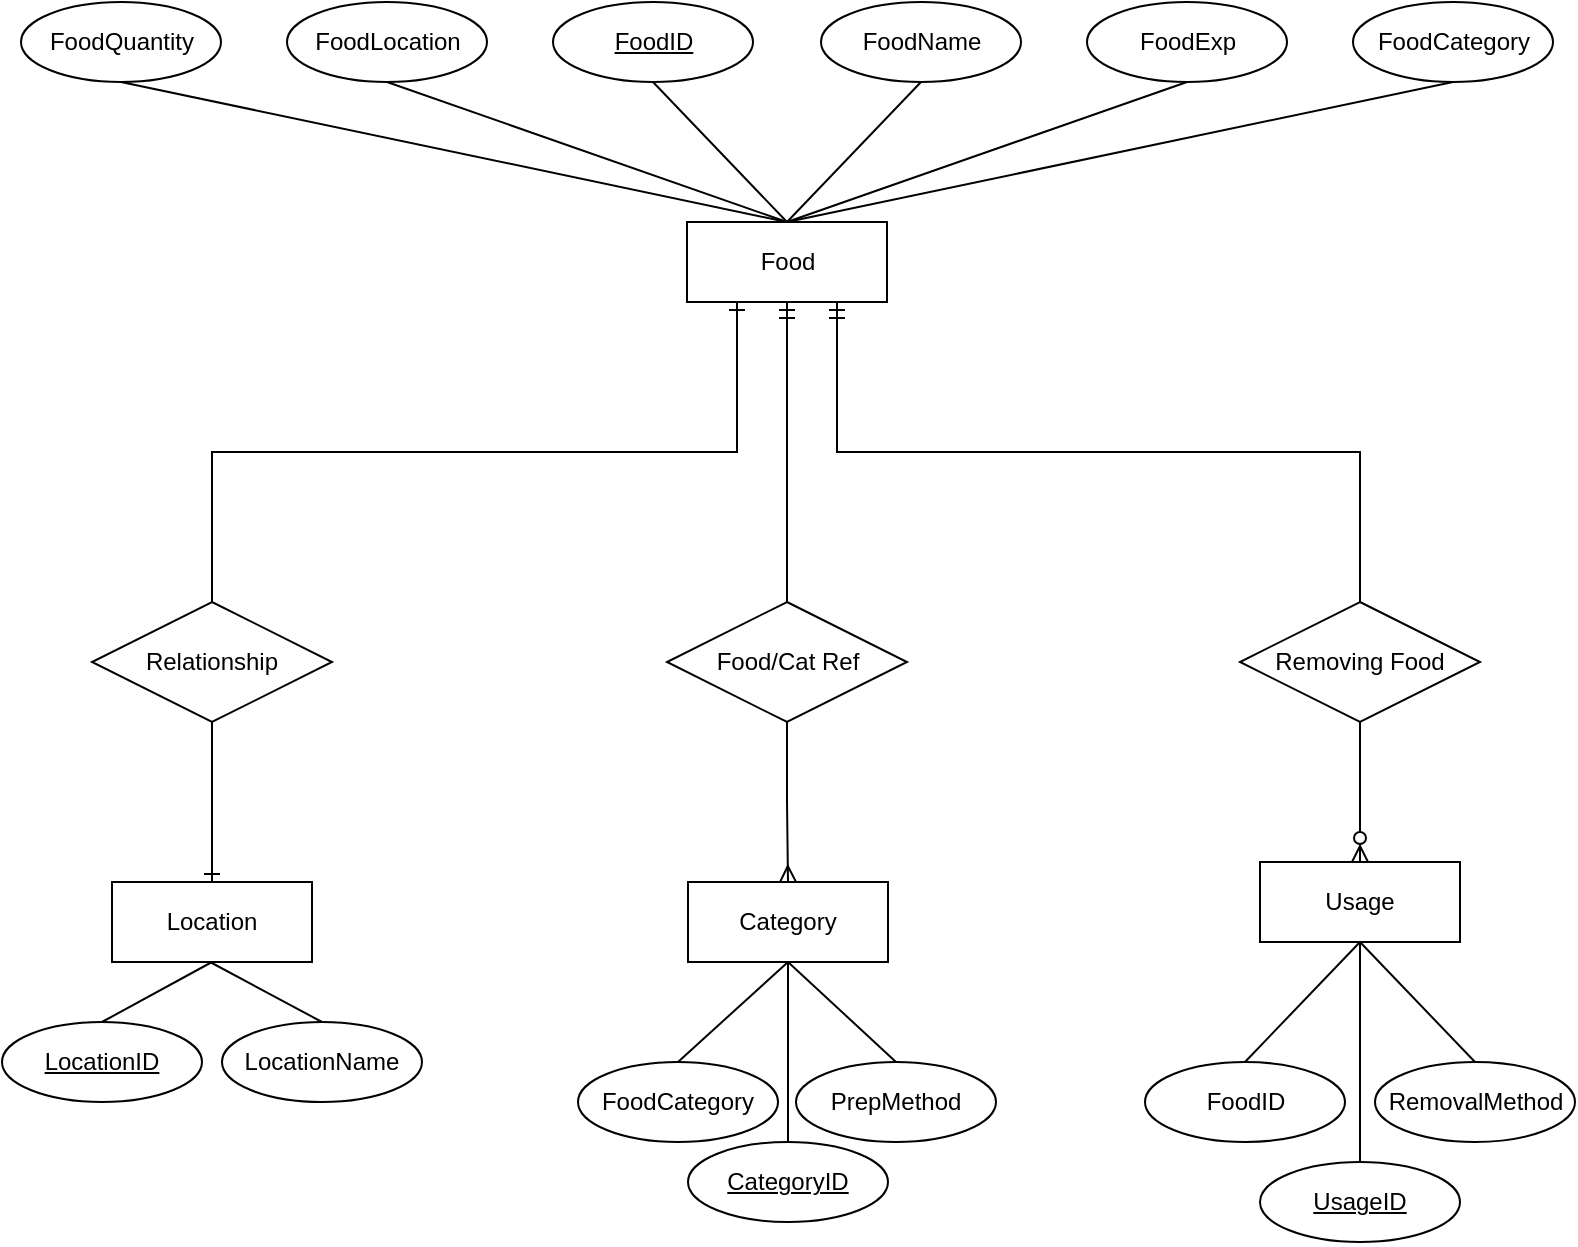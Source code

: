 <mxfile version="21.2.9" type="onedrive">
  <diagram id="R2lEEEUBdFMjLlhIrx00" name="Page-1">
    <mxGraphModel dx="1122" dy="725" grid="1" gridSize="10" guides="1" tooltips="1" connect="1" arrows="1" fold="1" page="1" pageScale="1" pageWidth="850" pageHeight="1100" math="0" shadow="0" extFonts="Permanent Marker^https://fonts.googleapis.com/css?family=Permanent+Marker">
      <root>
        <mxCell id="0" />
        <mxCell id="1" parent="0" />
        <mxCell id="KtDuC_H_nBhKlsHV4GcM-16" style="rounded=0;orthogonalLoop=1;jettySize=auto;html=1;exitX=0.5;exitY=0;exitDx=0;exitDy=0;entryX=0.5;entryY=1;entryDx=0;entryDy=0;endArrow=none;endFill=0;" parent="1" source="KtDuC_H_nBhKlsHV4GcM-1" target="KtDuC_H_nBhKlsHV4GcM-6" edge="1">
          <mxGeometry relative="1" as="geometry" />
        </mxCell>
        <mxCell id="KtDuC_H_nBhKlsHV4GcM-17" style="rounded=0;orthogonalLoop=1;jettySize=auto;html=1;exitX=0.5;exitY=0;exitDx=0;exitDy=0;entryX=0.5;entryY=1;entryDx=0;entryDy=0;endArrow=none;endFill=0;" parent="1" source="KtDuC_H_nBhKlsHV4GcM-1" target="KtDuC_H_nBhKlsHV4GcM-5" edge="1">
          <mxGeometry relative="1" as="geometry" />
        </mxCell>
        <mxCell id="KtDuC_H_nBhKlsHV4GcM-18" style="rounded=0;orthogonalLoop=1;jettySize=auto;html=1;exitX=0.5;exitY=0;exitDx=0;exitDy=0;entryX=0.5;entryY=1;entryDx=0;entryDy=0;endArrow=none;endFill=0;" parent="1" source="KtDuC_H_nBhKlsHV4GcM-1" target="KtDuC_H_nBhKlsHV4GcM-8" edge="1">
          <mxGeometry relative="1" as="geometry" />
        </mxCell>
        <mxCell id="KtDuC_H_nBhKlsHV4GcM-19" style="rounded=0;orthogonalLoop=1;jettySize=auto;html=1;exitX=0.5;exitY=0;exitDx=0;exitDy=0;entryX=0.5;entryY=1;entryDx=0;entryDy=0;endArrow=none;endFill=0;" parent="1" source="KtDuC_H_nBhKlsHV4GcM-1" target="9ZZZTJIZWkx0l0dEXj2N-21" edge="1">
          <mxGeometry relative="1" as="geometry">
            <mxPoint x="337.5" y="160" as="targetPoint" />
          </mxGeometry>
        </mxCell>
        <mxCell id="KtDuC_H_nBhKlsHV4GcM-30" style="rounded=0;orthogonalLoop=1;jettySize=auto;html=1;exitX=0.5;exitY=0;exitDx=0;exitDy=0;endArrow=none;endFill=0;entryX=0.5;entryY=1;entryDx=0;entryDy=0;" parent="1" source="KtDuC_H_nBhKlsHV4GcM-1" target="KtDuC_H_nBhKlsHV4GcM-29" edge="1">
          <mxGeometry relative="1" as="geometry" />
        </mxCell>
        <mxCell id="KtDuC_H_nBhKlsHV4GcM-1" value="Food" style="whiteSpace=wrap;html=1;align=center;" parent="1" vertex="1">
          <mxGeometry x="377.5" y="190" width="100" height="40" as="geometry" />
        </mxCell>
        <mxCell id="KtDuC_H_nBhKlsHV4GcM-20" style="rounded=0;orthogonalLoop=1;jettySize=auto;html=1;exitX=0.5;exitY=1;exitDx=0;exitDy=0;endArrow=none;endFill=0;entryX=0.5;entryY=0;entryDx=0;entryDy=0;" parent="1" source="KtDuC_H_nBhKlsHV4GcM-3" target="KtDuC_H_nBhKlsHV4GcM-10" edge="1">
          <mxGeometry relative="1" as="geometry">
            <Array as="points" />
          </mxGeometry>
        </mxCell>
        <mxCell id="KtDuC_H_nBhKlsHV4GcM-21" style="rounded=0;orthogonalLoop=1;jettySize=auto;html=1;exitX=0.5;exitY=1;exitDx=0;exitDy=0;endArrow=none;endFill=0;entryX=0.5;entryY=0;entryDx=0;entryDy=0;" parent="1" source="KtDuC_H_nBhKlsHV4GcM-3" target="KtDuC_H_nBhKlsHV4GcM-11" edge="1">
          <mxGeometry relative="1" as="geometry" />
        </mxCell>
        <mxCell id="9ZZZTJIZWkx0l0dEXj2N-9" style="rounded=0;orthogonalLoop=1;jettySize=auto;html=1;exitX=0.5;exitY=1;exitDx=0;exitDy=0;entryX=0.5;entryY=1;entryDx=0;entryDy=0;endArrow=none;endFill=0;" parent="1" source="KtDuC_H_nBhKlsHV4GcM-3" target="9ZZZTJIZWkx0l0dEXj2N-8" edge="1">
          <mxGeometry relative="1" as="geometry" />
        </mxCell>
        <mxCell id="KtDuC_H_nBhKlsHV4GcM-3" value="Usage" style="whiteSpace=wrap;html=1;align=center;" parent="1" vertex="1">
          <mxGeometry x="664" y="510" width="100" height="40" as="geometry" />
        </mxCell>
        <mxCell id="KtDuC_H_nBhKlsHV4GcM-22" style="rounded=0;orthogonalLoop=1;jettySize=auto;html=1;exitX=0.5;exitY=1;exitDx=0;exitDy=0;endArrow=none;endFill=0;entryX=0.5;entryY=0;entryDx=0;entryDy=0;" parent="1" source="KtDuC_H_nBhKlsHV4GcM-4" target="KtDuC_H_nBhKlsHV4GcM-13" edge="1">
          <mxGeometry relative="1" as="geometry">
            <Array as="points" />
          </mxGeometry>
        </mxCell>
        <mxCell id="KtDuC_H_nBhKlsHV4GcM-23" style="rounded=0;orthogonalLoop=1;jettySize=auto;html=1;exitX=0.5;exitY=1;exitDx=0;exitDy=0;endArrow=none;endFill=0;entryX=0.5;entryY=0;entryDx=0;entryDy=0;" parent="1" source="KtDuC_H_nBhKlsHV4GcM-4" target="KtDuC_H_nBhKlsHV4GcM-12" edge="1">
          <mxGeometry relative="1" as="geometry">
            <mxPoint x="534.552" y="565.134" as="targetPoint" />
          </mxGeometry>
        </mxCell>
        <mxCell id="KtDuC_H_nBhKlsHV4GcM-4" value="Category" style="whiteSpace=wrap;html=1;align=center;" parent="1" vertex="1">
          <mxGeometry x="378" y="520" width="100" height="40" as="geometry" />
        </mxCell>
        <mxCell id="KtDuC_H_nBhKlsHV4GcM-5" value="FoodExp" style="ellipse;whiteSpace=wrap;html=1;align=center;" parent="1" vertex="1">
          <mxGeometry x="577.5" y="80" width="100" height="40" as="geometry" />
        </mxCell>
        <mxCell id="KtDuC_H_nBhKlsHV4GcM-6" value="FoodCategory" style="ellipse;whiteSpace=wrap;html=1;align=center;" parent="1" vertex="1">
          <mxGeometry x="710.5" y="80" width="100" height="40" as="geometry" />
        </mxCell>
        <mxCell id="KtDuC_H_nBhKlsHV4GcM-8" value="FoodName" style="ellipse;whiteSpace=wrap;html=1;align=center;" parent="1" vertex="1">
          <mxGeometry x="444.5" y="80" width="100" height="40" as="geometry" />
        </mxCell>
        <mxCell id="KtDuC_H_nBhKlsHV4GcM-10" value="FoodID" style="ellipse;whiteSpace=wrap;html=1;align=center;" parent="1" vertex="1">
          <mxGeometry x="606.5" y="610" width="100" height="40" as="geometry" />
        </mxCell>
        <mxCell id="KtDuC_H_nBhKlsHV4GcM-11" value="RemovalMethod" style="ellipse;whiteSpace=wrap;html=1;align=center;" parent="1" vertex="1">
          <mxGeometry x="721.5" y="610" width="100" height="40" as="geometry" />
        </mxCell>
        <mxCell id="KtDuC_H_nBhKlsHV4GcM-12" value="FoodCategory" style="ellipse;whiteSpace=wrap;html=1;align=center;" parent="1" vertex="1">
          <mxGeometry x="323" y="610" width="100" height="40" as="geometry" />
        </mxCell>
        <mxCell id="KtDuC_H_nBhKlsHV4GcM-13" value="PrepMethod" style="ellipse;whiteSpace=wrap;html=1;align=center;" parent="1" vertex="1">
          <mxGeometry x="432" y="610" width="100" height="40" as="geometry" />
        </mxCell>
        <mxCell id="KtDuC_H_nBhKlsHV4GcM-26" style="rounded=0;orthogonalLoop=1;jettySize=auto;html=1;endArrow=none;endFill=0;entryX=0.5;entryY=0;entryDx=0;entryDy=0;exitX=0.5;exitY=1;exitDx=0;exitDy=0;" parent="1" source="KtDuC_H_nBhKlsHV4GcM-14" target="KtDuC_H_nBhKlsHV4GcM-1" edge="1">
          <mxGeometry relative="1" as="geometry">
            <mxPoint x="290" y="110" as="sourcePoint" />
          </mxGeometry>
        </mxCell>
        <mxCell id="KtDuC_H_nBhKlsHV4GcM-14" value="FoodLocation" style="ellipse;whiteSpace=wrap;html=1;align=center;" parent="1" vertex="1">
          <mxGeometry x="177.5" y="80" width="100" height="40" as="geometry" />
        </mxCell>
        <mxCell id="KtDuC_H_nBhKlsHV4GcM-29" value="FoodQuantity" style="ellipse;whiteSpace=wrap;html=1;align=center;" parent="1" vertex="1">
          <mxGeometry x="44.5" y="80" width="100" height="40" as="geometry" />
        </mxCell>
        <mxCell id="KtDuC_H_nBhKlsHV4GcM-33" value="Removing Food" style="shape=rhombus;perimeter=rhombusPerimeter;whiteSpace=wrap;html=1;align=center;" parent="1" vertex="1">
          <mxGeometry x="654" y="380" width="120" height="60" as="geometry" />
        </mxCell>
        <mxCell id="KtDuC_H_nBhKlsHV4GcM-35" value="" style="fontSize=12;html=1;endArrow=ERzeroToMany;endFill=1;rounded=0;entryX=0.5;entryY=0;entryDx=0;entryDy=0;exitX=0.5;exitY=1;exitDx=0;exitDy=0;edgeStyle=orthogonalEdgeStyle;" parent="1" source="KtDuC_H_nBhKlsHV4GcM-33" target="KtDuC_H_nBhKlsHV4GcM-3" edge="1">
          <mxGeometry width="100" height="100" relative="1" as="geometry">
            <mxPoint x="589" y="530" as="sourcePoint" />
            <mxPoint x="684" y="440" as="targetPoint" />
          </mxGeometry>
        </mxCell>
        <mxCell id="KtDuC_H_nBhKlsHV4GcM-36" value="" style="edgeStyle=orthogonalEdgeStyle;fontSize=12;html=1;endArrow=ERmandOne;rounded=0;entryX=0.75;entryY=1;entryDx=0;entryDy=0;exitX=0.5;exitY=0;exitDx=0;exitDy=0;" parent="1" source="KtDuC_H_nBhKlsHV4GcM-33" target="KtDuC_H_nBhKlsHV4GcM-1" edge="1">
          <mxGeometry width="100" height="100" relative="1" as="geometry">
            <mxPoint x="370" y="200" as="sourcePoint" />
            <mxPoint x="451" y="160" as="targetPoint" />
          </mxGeometry>
        </mxCell>
        <mxCell id="KtDuC_H_nBhKlsHV4GcM-37" value="Food/Cat Ref" style="shape=rhombus;perimeter=rhombusPerimeter;whiteSpace=wrap;html=1;align=center;" parent="1" vertex="1">
          <mxGeometry x="367.5" y="380" width="120" height="60" as="geometry" />
        </mxCell>
        <mxCell id="KtDuC_H_nBhKlsHV4GcM-38" value="" style="edgeStyle=orthogonalEdgeStyle;fontSize=12;html=1;endArrow=ERmany;rounded=0;exitX=0.5;exitY=1;exitDx=0;exitDy=0;entryX=0.5;entryY=0;entryDx=0;entryDy=0;" parent="1" source="KtDuC_H_nBhKlsHV4GcM-37" target="KtDuC_H_nBhKlsHV4GcM-4" edge="1">
          <mxGeometry width="100" height="100" relative="1" as="geometry">
            <mxPoint x="597.5" y="480" as="sourcePoint" />
            <mxPoint x="587.5" y="510" as="targetPoint" />
          </mxGeometry>
        </mxCell>
        <mxCell id="KtDuC_H_nBhKlsHV4GcM-40" value="" style="fontSize=12;html=1;endArrow=ERmandOne;rounded=0;entryX=0.5;entryY=1;entryDx=0;entryDy=0;edgeStyle=orthogonalEdgeStyle;" parent="1" source="KtDuC_H_nBhKlsHV4GcM-37" target="KtDuC_H_nBhKlsHV4GcM-1" edge="1">
          <mxGeometry width="100" height="100" relative="1" as="geometry">
            <mxPoint x="451" y="370" as="sourcePoint" />
            <mxPoint x="240" y="280" as="targetPoint" />
          </mxGeometry>
        </mxCell>
        <mxCell id="9ZZZTJIZWkx0l0dEXj2N-15" style="rounded=0;orthogonalLoop=1;jettySize=auto;html=1;exitX=0.5;exitY=1;exitDx=0;exitDy=0;entryX=0.5;entryY=0;entryDx=0;entryDy=0;endArrow=none;endFill=0;" parent="1" source="9ZZZTJIZWkx0l0dEXj2N-5" target="9ZZZTJIZWkx0l0dEXj2N-11" edge="1">
          <mxGeometry relative="1" as="geometry" />
        </mxCell>
        <mxCell id="9ZZZTJIZWkx0l0dEXj2N-5" value="Location" style="whiteSpace=wrap;html=1;align=center;" parent="1" vertex="1">
          <mxGeometry x="90" y="520" width="100" height="40" as="geometry" />
        </mxCell>
        <mxCell id="9ZZZTJIZWkx0l0dEXj2N-10" style="rounded=0;orthogonalLoop=1;jettySize=auto;html=1;exitX=0.5;exitY=0;exitDx=0;exitDy=0;endArrow=none;endFill=0;" parent="1" source="9ZZZTJIZWkx0l0dEXj2N-7" target="KtDuC_H_nBhKlsHV4GcM-4" edge="1">
          <mxGeometry relative="1" as="geometry" />
        </mxCell>
        <mxCell id="9ZZZTJIZWkx0l0dEXj2N-7" value="CategoryID" style="ellipse;whiteSpace=wrap;html=1;align=center;fontStyle=4;" parent="1" vertex="1">
          <mxGeometry x="378" y="650" width="100" height="40" as="geometry" />
        </mxCell>
        <mxCell id="9ZZZTJIZWkx0l0dEXj2N-8" value="UsageID" style="ellipse;whiteSpace=wrap;html=1;align=center;fontStyle=4;" parent="1" vertex="1">
          <mxGeometry x="664" y="660" width="100" height="40" as="geometry" />
        </mxCell>
        <mxCell id="9ZZZTJIZWkx0l0dEXj2N-11" value="LocationID" style="ellipse;whiteSpace=wrap;html=1;align=center;fontStyle=4;" parent="1" vertex="1">
          <mxGeometry x="35" y="590" width="100" height="40" as="geometry" />
        </mxCell>
        <mxCell id="9ZZZTJIZWkx0l0dEXj2N-16" style="rounded=0;orthogonalLoop=1;jettySize=auto;html=1;exitX=0.5;exitY=0;exitDx=0;exitDy=0;endArrow=none;endFill=0;" parent="1" source="9ZZZTJIZWkx0l0dEXj2N-14" edge="1">
          <mxGeometry relative="1" as="geometry">
            <mxPoint x="139" y="560" as="targetPoint" />
          </mxGeometry>
        </mxCell>
        <mxCell id="9ZZZTJIZWkx0l0dEXj2N-14" value="LocationName" style="ellipse;whiteSpace=wrap;html=1;align=center;" parent="1" vertex="1">
          <mxGeometry x="145" y="590" width="100" height="40" as="geometry" />
        </mxCell>
        <mxCell id="9ZZZTJIZWkx0l0dEXj2N-18" value="" style="fontSize=12;html=1;endArrow=ERone;endFill=1;rounded=0;edgeStyle=orthogonalEdgeStyle;entryX=0.5;entryY=0;entryDx=0;entryDy=0;exitX=0.5;exitY=1;exitDx=0;exitDy=0;" parent="1" source="9ZZZTJIZWkx0l0dEXj2N-19" target="9ZZZTJIZWkx0l0dEXj2N-5" edge="1">
          <mxGeometry width="100" height="100" relative="1" as="geometry">
            <mxPoint x="140" y="420" as="sourcePoint" />
            <mxPoint x="225" y="490" as="targetPoint" />
          </mxGeometry>
        </mxCell>
        <mxCell id="9ZZZTJIZWkx0l0dEXj2N-19" value="Relationship" style="shape=rhombus;perimeter=rhombusPerimeter;whiteSpace=wrap;html=1;align=center;" parent="1" vertex="1">
          <mxGeometry x="80" y="380" width="120" height="60" as="geometry" />
        </mxCell>
        <mxCell id="9ZZZTJIZWkx0l0dEXj2N-20" value="" style="fontSize=12;html=1;endArrow=ERone;endFill=1;rounded=0;entryX=0.25;entryY=1;entryDx=0;entryDy=0;exitX=0.5;exitY=0;exitDx=0;exitDy=0;edgeStyle=orthogonalEdgeStyle;" parent="1" source="9ZZZTJIZWkx0l0dEXj2N-19" target="KtDuC_H_nBhKlsHV4GcM-1" edge="1">
          <mxGeometry width="100" height="100" relative="1" as="geometry">
            <mxPoint x="230" y="360" as="sourcePoint" />
            <mxPoint x="330" y="260" as="targetPoint" />
          </mxGeometry>
        </mxCell>
        <mxCell id="9ZZZTJIZWkx0l0dEXj2N-21" value="FoodID" style="ellipse;whiteSpace=wrap;html=1;align=center;fontStyle=4;" parent="1" vertex="1">
          <mxGeometry x="310.5" y="80" width="100" height="40" as="geometry" />
        </mxCell>
      </root>
    </mxGraphModel>
  </diagram>
</mxfile>
